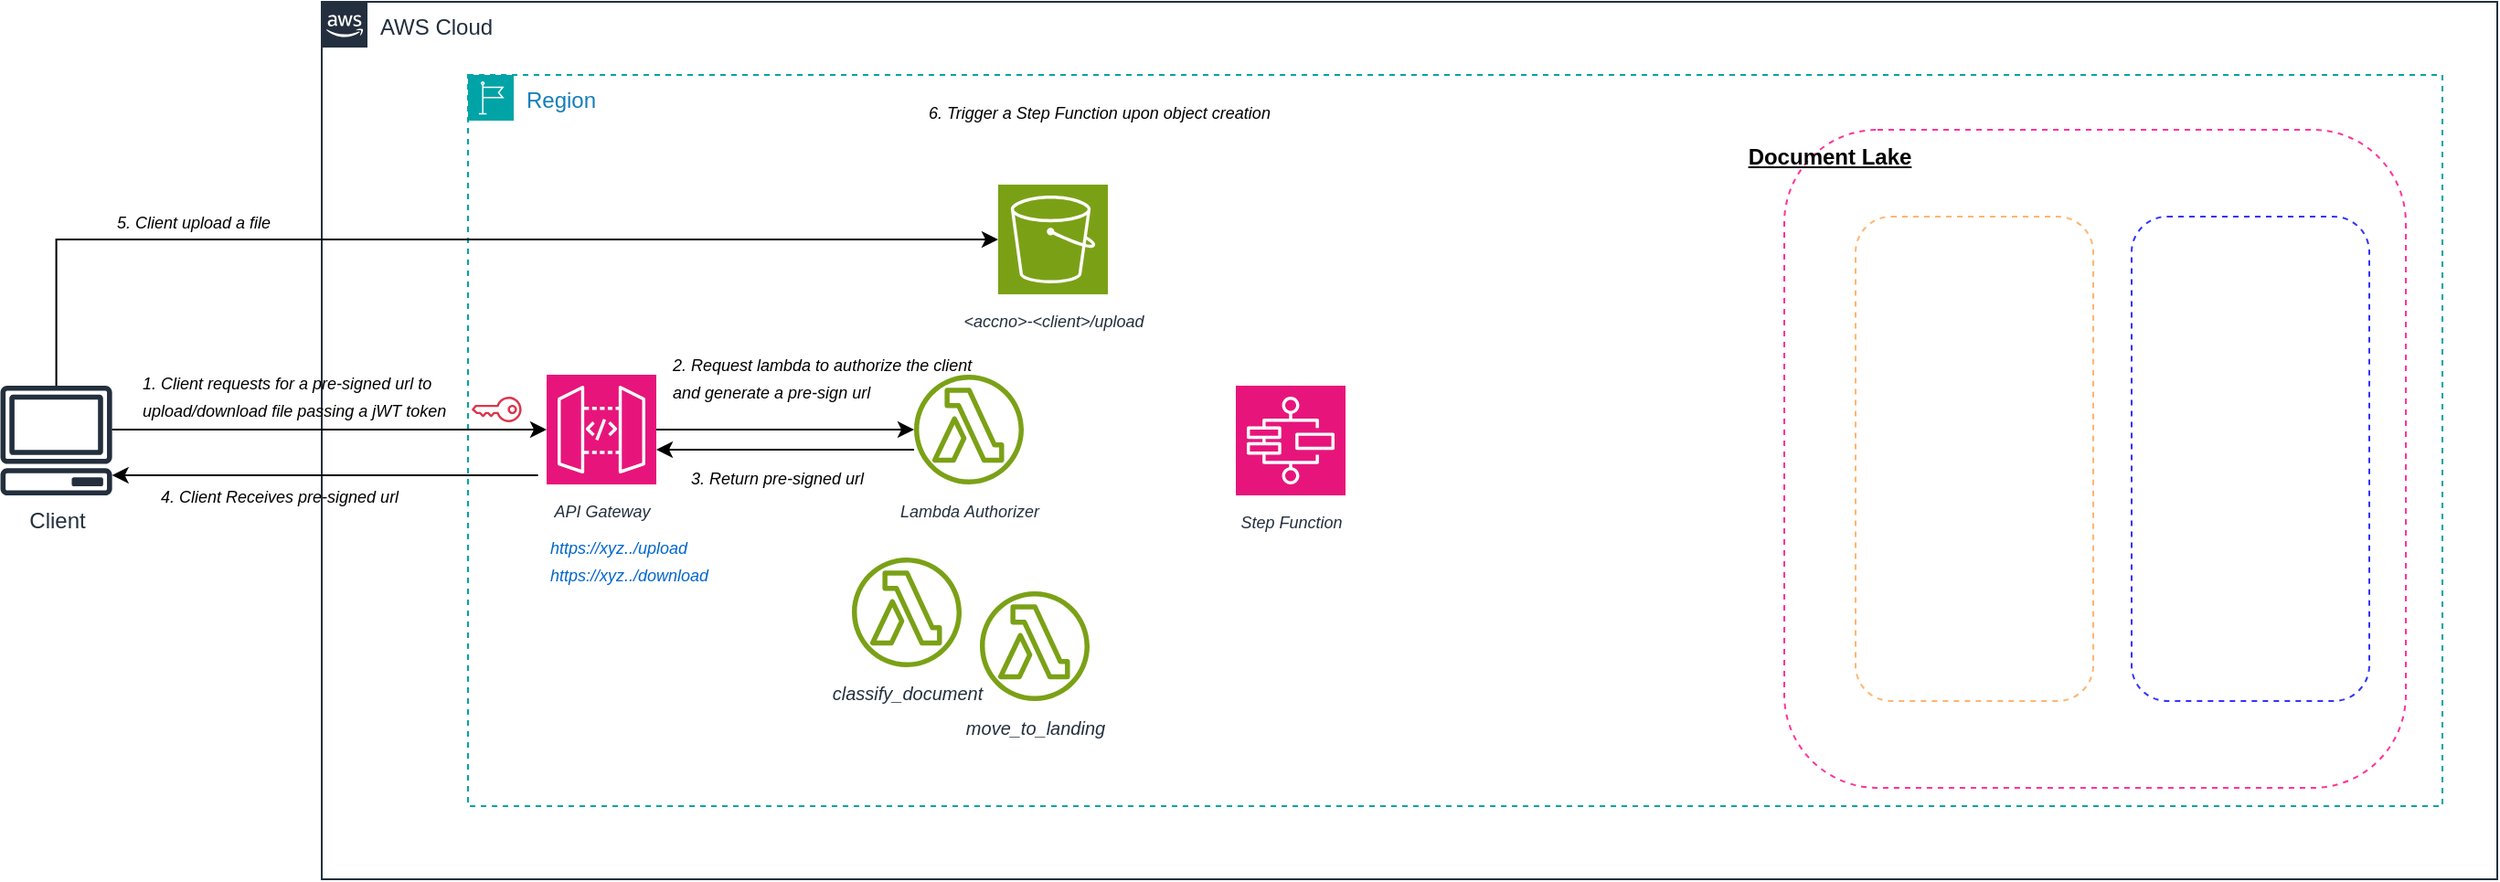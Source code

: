<mxfile version="28.2.0">
  <diagram name="Page-1" id="ryHnzd1SwBJD7CzwkW12">
    <mxGraphModel dx="676" dy="467" grid="1" gridSize="10" guides="1" tooltips="1" connect="1" arrows="1" fold="1" page="1" pageScale="1" pageWidth="1169" pageHeight="827" math="0" shadow="0">
      <root>
        <mxCell id="0" />
        <mxCell id="1" parent="0" />
        <mxCell id="O__BoMiXWu6asMsOb4TM-1" value="AWS Cloud" style="points=[[0,0],[0.25,0],[0.5,0],[0.75,0],[1,0],[1,0.25],[1,0.5],[1,0.75],[1,1],[0.75,1],[0.5,1],[0.25,1],[0,1],[0,0.75],[0,0.5],[0,0.25]];outlineConnect=0;gradientColor=none;html=1;whiteSpace=wrap;fontSize=12;fontStyle=0;container=1;pointerEvents=0;collapsible=0;recursiveResize=0;shape=mxgraph.aws4.group;grIcon=mxgraph.aws4.group_aws_cloud_alt;strokeColor=#232F3E;fillColor=none;verticalAlign=top;align=left;spacingLeft=30;fontColor=#232F3E;dashed=0;" parent="1" vertex="1">
          <mxGeometry x="200" y="80" width="1190" height="480" as="geometry" />
        </mxCell>
        <mxCell id="O__BoMiXWu6asMsOb4TM-2" value="Region" style="points=[[0,0],[0.25,0],[0.5,0],[0.75,0],[1,0],[1,0.25],[1,0.5],[1,0.75],[1,1],[0.75,1],[0.5,1],[0.25,1],[0,1],[0,0.75],[0,0.5],[0,0.25]];outlineConnect=0;gradientColor=none;html=1;whiteSpace=wrap;fontSize=12;fontStyle=0;container=1;pointerEvents=0;collapsible=0;recursiveResize=0;shape=mxgraph.aws4.group;grIcon=mxgraph.aws4.group_region;strokeColor=#00A4A6;fillColor=none;verticalAlign=top;align=left;spacingLeft=30;fontColor=#147EBA;dashed=1;" parent="O__BoMiXWu6asMsOb4TM-1" vertex="1">
          <mxGeometry x="80" y="40" width="1080" height="400" as="geometry" />
        </mxCell>
        <mxCell id="O__BoMiXWu6asMsOb4TM-3" value="&lt;font style=&quot;font-size: 9px;&quot;&gt;&lt;i&gt;&amp;lt;accno&amp;gt;-&amp;lt;client&amp;gt;/upload&lt;/i&gt;&lt;/font&gt;" style="sketch=0;points=[[0,0,0],[0.25,0,0],[0.5,0,0],[0.75,0,0],[1,0,0],[0,1,0],[0.25,1,0],[0.5,1,0],[0.75,1,0],[1,1,0],[0,0.25,0],[0,0.5,0],[0,0.75,0],[1,0.25,0],[1,0.5,0],[1,0.75,0]];outlineConnect=0;fontColor=#232F3E;fillColor=#7AA116;strokeColor=#ffffff;dashed=0;verticalLabelPosition=bottom;verticalAlign=top;align=center;html=1;fontSize=12;fontStyle=0;aspect=fixed;shape=mxgraph.aws4.resourceIcon;resIcon=mxgraph.aws4.s3;" parent="O__BoMiXWu6asMsOb4TM-2" vertex="1">
          <mxGeometry x="290" y="60" width="60" height="60" as="geometry" />
        </mxCell>
        <mxCell id="O__BoMiXWu6asMsOb4TM-11" value="" style="edgeStyle=orthogonalEdgeStyle;rounded=0;orthogonalLoop=1;jettySize=auto;html=1;" parent="O__BoMiXWu6asMsOb4TM-2" source="O__BoMiXWu6asMsOb4TM-4" target="O__BoMiXWu6asMsOb4TM-10" edge="1">
          <mxGeometry relative="1" as="geometry" />
        </mxCell>
        <mxCell id="O__BoMiXWu6asMsOb4TM-4" value="&lt;font style=&quot;font-size: 9px;&quot;&gt;&lt;i&gt;API Gateway&lt;/i&gt;&lt;/font&gt;" style="sketch=0;points=[[0,0,0],[0.25,0,0],[0.5,0,0],[0.75,0,0],[1,0,0],[0,1,0],[0.25,1,0],[0.5,1,0],[0.75,1,0],[1,1,0],[0,0.25,0],[0,0.5,0],[0,0.75,0],[1,0.25,0],[1,0.5,0],[1,0.75,0]];outlineConnect=0;fontColor=#232F3E;fillColor=#E7157B;strokeColor=#ffffff;dashed=0;verticalLabelPosition=bottom;verticalAlign=top;align=center;html=1;fontSize=12;fontStyle=0;aspect=fixed;shape=mxgraph.aws4.resourceIcon;resIcon=mxgraph.aws4.api_gateway;" parent="O__BoMiXWu6asMsOb4TM-2" vertex="1">
          <mxGeometry x="43" y="164" width="60" height="60" as="geometry" />
        </mxCell>
        <mxCell id="O__BoMiXWu6asMsOb4TM-9" value="&lt;font style=&quot;font-size: 9px; color: rgb(0, 102, 204);&quot;&gt;&lt;i style=&quot;&quot;&gt;https://xyz../upload&lt;/i&gt;&lt;/font&gt;&lt;div&gt;&lt;font style=&quot;font-size: 9px; color: rgb(0, 102, 204);&quot;&gt;&lt;i&gt;https://xyz../download&lt;/i&gt;&lt;/font&gt;&lt;/div&gt;" style="text;html=1;align=left;verticalAlign=middle;whiteSpace=wrap;rounded=0;" parent="O__BoMiXWu6asMsOb4TM-2" vertex="1">
          <mxGeometry x="43" y="250" width="110" height="30" as="geometry" />
        </mxCell>
        <mxCell id="O__BoMiXWu6asMsOb4TM-10" value="&lt;font style=&quot;font-size: 9px;&quot;&gt;&lt;i&gt;Lambda&amp;nbsp;&lt;/i&gt;&lt;/font&gt;&lt;i style=&quot;font-size: 9px; background-color: transparent; color: light-dark(rgb(35, 47, 62), rgb(189, 199, 212));&quot;&gt;Authorizer&lt;/i&gt;" style="sketch=0;outlineConnect=0;fontColor=#232F3E;gradientColor=none;fillColor=#7AA116;strokeColor=none;dashed=0;verticalLabelPosition=bottom;verticalAlign=top;align=center;html=1;fontSize=12;fontStyle=0;aspect=fixed;pointerEvents=1;shape=mxgraph.aws4.lambda_function;" parent="O__BoMiXWu6asMsOb4TM-2" vertex="1">
          <mxGeometry x="244" y="164" width="60" height="60" as="geometry" />
        </mxCell>
        <mxCell id="O__BoMiXWu6asMsOb4TM-12" value="&lt;font style=&quot;font-size: 9px;&quot;&gt;&lt;i&gt;&lt;font style=&quot;&quot;&gt;2. Request lambda to authorize the client&lt;/font&gt;&lt;/i&gt;&lt;/font&gt;&lt;div&gt;&lt;font style=&quot;font-size: 9px;&quot;&gt;&lt;i&gt;&lt;font style=&quot;&quot;&gt;and generate a pre-sign url&lt;/font&gt;&lt;/i&gt;&lt;/font&gt;&lt;/div&gt;" style="text;html=1;align=left;verticalAlign=middle;whiteSpace=wrap;rounded=0;" parent="O__BoMiXWu6asMsOb4TM-2" vertex="1">
          <mxGeometry x="110" y="150" width="170" height="30" as="geometry" />
        </mxCell>
        <mxCell id="O__BoMiXWu6asMsOb4TM-15" style="edgeStyle=orthogonalEdgeStyle;rounded=0;orthogonalLoop=1;jettySize=auto;html=1;entryX=1;entryY=0.5;entryDx=0;entryDy=0;entryPerimeter=0;" parent="O__BoMiXWu6asMsOb4TM-2" edge="1">
          <mxGeometry relative="1" as="geometry">
            <mxPoint x="244.001" y="205" as="sourcePoint" />
            <mxPoint x="103" y="205" as="targetPoint" />
          </mxGeometry>
        </mxCell>
        <mxCell id="O__BoMiXWu6asMsOb4TM-16" value="&lt;font style=&quot;font-size: 9px;&quot;&gt;&lt;i&gt;&lt;font style=&quot;&quot;&gt;3. Return pre-signed url&lt;br&gt;&lt;/font&gt;&lt;/i&gt;&lt;/font&gt;" style="text;html=1;align=left;verticalAlign=middle;whiteSpace=wrap;rounded=0;" parent="O__BoMiXWu6asMsOb4TM-2" vertex="1">
          <mxGeometry x="120" y="210" width="110" height="20" as="geometry" />
        </mxCell>
        <mxCell id="O__BoMiXWu6asMsOb4TM-13" value="" style="sketch=0;outlineConnect=0;fontColor=#232F3E;gradientColor=none;fillColor=#DD344C;strokeColor=none;dashed=0;verticalLabelPosition=bottom;verticalAlign=top;align=center;html=1;fontSize=12;fontStyle=0;aspect=fixed;pointerEvents=1;shape=mxgraph.aws4.addon;direction=west;" parent="O__BoMiXWu6asMsOb4TM-2" vertex="1">
          <mxGeometry x="2" y="176" width="27.3" height="14" as="geometry" />
        </mxCell>
        <mxCell id="O__BoMiXWu6asMsOb4TM-21" value="" style="rounded=1;whiteSpace=wrap;html=1;textOpacity=0;fillStyle=hatch;dashed=1;strokeColor=#FF3399;" parent="O__BoMiXWu6asMsOb4TM-2" vertex="1">
          <mxGeometry x="720" y="30" width="340" height="360" as="geometry" />
        </mxCell>
        <mxCell id="O__BoMiXWu6asMsOb4TM-22" value="&lt;b&gt;&lt;u&gt;Document Lake&lt;/u&gt;&lt;/b&gt;" style="text;html=1;align=center;verticalAlign=middle;whiteSpace=wrap;rounded=0;" parent="O__BoMiXWu6asMsOb4TM-2" vertex="1">
          <mxGeometry x="690" y="30" width="110" height="30" as="geometry" />
        </mxCell>
        <mxCell id="O__BoMiXWu6asMsOb4TM-23" value="" style="rounded=1;whiteSpace=wrap;html=1;textOpacity=0;fillStyle=hatch;dashed=1;strokeColor=#FFB570;" parent="O__BoMiXWu6asMsOb4TM-2" vertex="1">
          <mxGeometry x="759" y="77.5" width="130" height="265" as="geometry" />
        </mxCell>
        <mxCell id="O__BoMiXWu6asMsOb4TM-24" value="" style="rounded=1;whiteSpace=wrap;html=1;textOpacity=0;fillStyle=hatch;dashed=1;strokeColor=#3333FF;" parent="O__BoMiXWu6asMsOb4TM-2" vertex="1">
          <mxGeometry x="910" y="77.5" width="130" height="265" as="geometry" />
        </mxCell>
        <mxCell id="O__BoMiXWu6asMsOb4TM-25" value="&lt;font size=&quot;1&quot;&gt;&lt;i&gt;move_to_landing&lt;/i&gt;&lt;/font&gt;" style="sketch=0;outlineConnect=0;fontColor=#232F3E;gradientColor=none;fillColor=#7AA116;strokeColor=none;dashed=0;verticalLabelPosition=bottom;verticalAlign=top;align=center;html=1;fontSize=12;fontStyle=0;aspect=fixed;pointerEvents=1;shape=mxgraph.aws4.lambda_function;" parent="O__BoMiXWu6asMsOb4TM-2" vertex="1">
          <mxGeometry x="280" y="282.5" width="60" height="60" as="geometry" />
        </mxCell>
        <mxCell id="O__BoMiXWu6asMsOb4TM-28" value="&lt;font size=&quot;1&quot;&gt;&lt;i&gt;classify_document&lt;/i&gt;&lt;/font&gt;" style="sketch=0;outlineConnect=0;fontColor=#232F3E;gradientColor=none;fillColor=#7AA116;strokeColor=none;dashed=0;verticalLabelPosition=bottom;verticalAlign=top;align=center;html=1;fontSize=12;fontStyle=0;aspect=fixed;pointerEvents=1;shape=mxgraph.aws4.lambda_function;" parent="O__BoMiXWu6asMsOb4TM-2" vertex="1">
          <mxGeometry x="210" y="264" width="60" height="60" as="geometry" />
        </mxCell>
        <mxCell id="O__BoMiXWu6asMsOb4TM-29" value="&lt;font style=&quot;font-size: 9px;&quot;&gt;&lt;i&gt;Step Function&lt;/i&gt;&lt;/font&gt;" style="sketch=0;points=[[0,0,0],[0.25,0,0],[0.5,0,0],[0.75,0,0],[1,0,0],[0,1,0],[0.25,1,0],[0.5,1,0],[0.75,1,0],[1,1,0],[0,0.25,0],[0,0.5,0],[0,0.75,0],[1,0.25,0],[1,0.5,0],[1,0.75,0]];outlineConnect=0;fontColor=#232F3E;fillColor=#E7157B;strokeColor=#ffffff;dashed=0;verticalLabelPosition=bottom;verticalAlign=top;align=center;html=1;fontSize=12;fontStyle=0;aspect=fixed;shape=mxgraph.aws4.resourceIcon;resIcon=mxgraph.aws4.step_functions;" parent="O__BoMiXWu6asMsOb4TM-2" vertex="1">
          <mxGeometry x="420" y="170" width="60" height="60" as="geometry" />
        </mxCell>
        <mxCell id="O__BoMiXWu6asMsOb4TM-31" value="&lt;font style=&quot;font-size: 9px;&quot;&gt;&lt;i&gt;&lt;font style=&quot;&quot;&gt;6. Trigger a Step Function upon object creation&lt;br&gt;&lt;/font&gt;&lt;/i&gt;&lt;/font&gt;" style="text;html=1;align=left;verticalAlign=middle;whiteSpace=wrap;rounded=0;" parent="O__BoMiXWu6asMsOb4TM-2" vertex="1">
          <mxGeometry x="250" y="10" width="190" height="20" as="geometry" />
        </mxCell>
        <mxCell id="O__BoMiXWu6asMsOb4TM-17" style="edgeStyle=orthogonalEdgeStyle;rounded=0;orthogonalLoop=1;jettySize=auto;html=1;" parent="O__BoMiXWu6asMsOb4TM-1" target="O__BoMiXWu6asMsOb4TM-5" edge="1">
          <mxGeometry relative="1" as="geometry">
            <mxPoint x="118.301" y="259" as="sourcePoint" />
            <mxPoint x="-110" y="280" as="targetPoint" />
            <Array as="points">
              <mxPoint x="-60" y="259" />
              <mxPoint x="-60" y="259" />
            </Array>
          </mxGeometry>
        </mxCell>
        <mxCell id="O__BoMiXWu6asMsOb4TM-5" value="Client" style="sketch=0;outlineConnect=0;fontColor=#232F3E;gradientColor=none;fillColor=#232F3D;strokeColor=none;dashed=0;verticalLabelPosition=bottom;verticalAlign=top;align=center;html=1;fontSize=12;fontStyle=0;aspect=fixed;pointerEvents=1;shape=mxgraph.aws4.client;" parent="1" vertex="1">
          <mxGeometry x="24" y="290" width="61.58" height="60" as="geometry" />
        </mxCell>
        <mxCell id="O__BoMiXWu6asMsOb4TM-6" style="edgeStyle=orthogonalEdgeStyle;rounded=0;orthogonalLoop=1;jettySize=auto;html=1;entryX=0;entryY=0.5;entryDx=0;entryDy=0;entryPerimeter=0;" parent="1" source="O__BoMiXWu6asMsOb4TM-5" target="O__BoMiXWu6asMsOb4TM-4" edge="1">
          <mxGeometry relative="1" as="geometry">
            <Array as="points">
              <mxPoint x="140" y="314" />
              <mxPoint x="140" y="314" />
            </Array>
          </mxGeometry>
        </mxCell>
        <mxCell id="O__BoMiXWu6asMsOb4TM-8" value="&lt;font style=&quot;font-size: 9px;&quot;&gt;&lt;i&gt;&lt;font style=&quot;&quot;&gt;1. Client requests for a pre-signed url to upload/download&lt;/font&gt; &lt;font style=&quot;&quot;&gt;file passing a jWT token&lt;/font&gt;&lt;/i&gt;&lt;/font&gt;" style="text;html=1;align=left;verticalAlign=middle;whiteSpace=wrap;rounded=0;" parent="1" vertex="1">
          <mxGeometry x="100" y="280" width="170" height="30" as="geometry" />
        </mxCell>
        <mxCell id="O__BoMiXWu6asMsOb4TM-18" value="&lt;font style=&quot;font-size: 9px;&quot;&gt;&lt;i&gt;&lt;font style=&quot;&quot;&gt;4. Client Receives pre-signed url&lt;br&gt;&lt;/font&gt;&lt;/i&gt;&lt;/font&gt;" style="text;html=1;align=left;verticalAlign=middle;whiteSpace=wrap;rounded=0;" parent="1" vertex="1">
          <mxGeometry x="110" y="340" width="150" height="20" as="geometry" />
        </mxCell>
        <mxCell id="O__BoMiXWu6asMsOb4TM-19" style="edgeStyle=orthogonalEdgeStyle;rounded=0;orthogonalLoop=1;jettySize=auto;html=1;entryX=0;entryY=0.5;entryDx=0;entryDy=0;entryPerimeter=0;" parent="1" source="O__BoMiXWu6asMsOb4TM-5" target="O__BoMiXWu6asMsOb4TM-3" edge="1">
          <mxGeometry relative="1" as="geometry">
            <Array as="points">
              <mxPoint x="55" y="210" />
            </Array>
          </mxGeometry>
        </mxCell>
        <mxCell id="O__BoMiXWu6asMsOb4TM-20" value="&lt;font style=&quot;font-size: 9px;&quot;&gt;&lt;i&gt;&lt;font style=&quot;&quot;&gt;5. Client upload a file&lt;br&gt;&lt;/font&gt;&lt;/i&gt;&lt;/font&gt;" style="text;html=1;align=left;verticalAlign=middle;whiteSpace=wrap;rounded=0;" parent="1" vertex="1">
          <mxGeometry x="85.58" y="190" width="100" height="20" as="geometry" />
        </mxCell>
      </root>
    </mxGraphModel>
  </diagram>
</mxfile>
